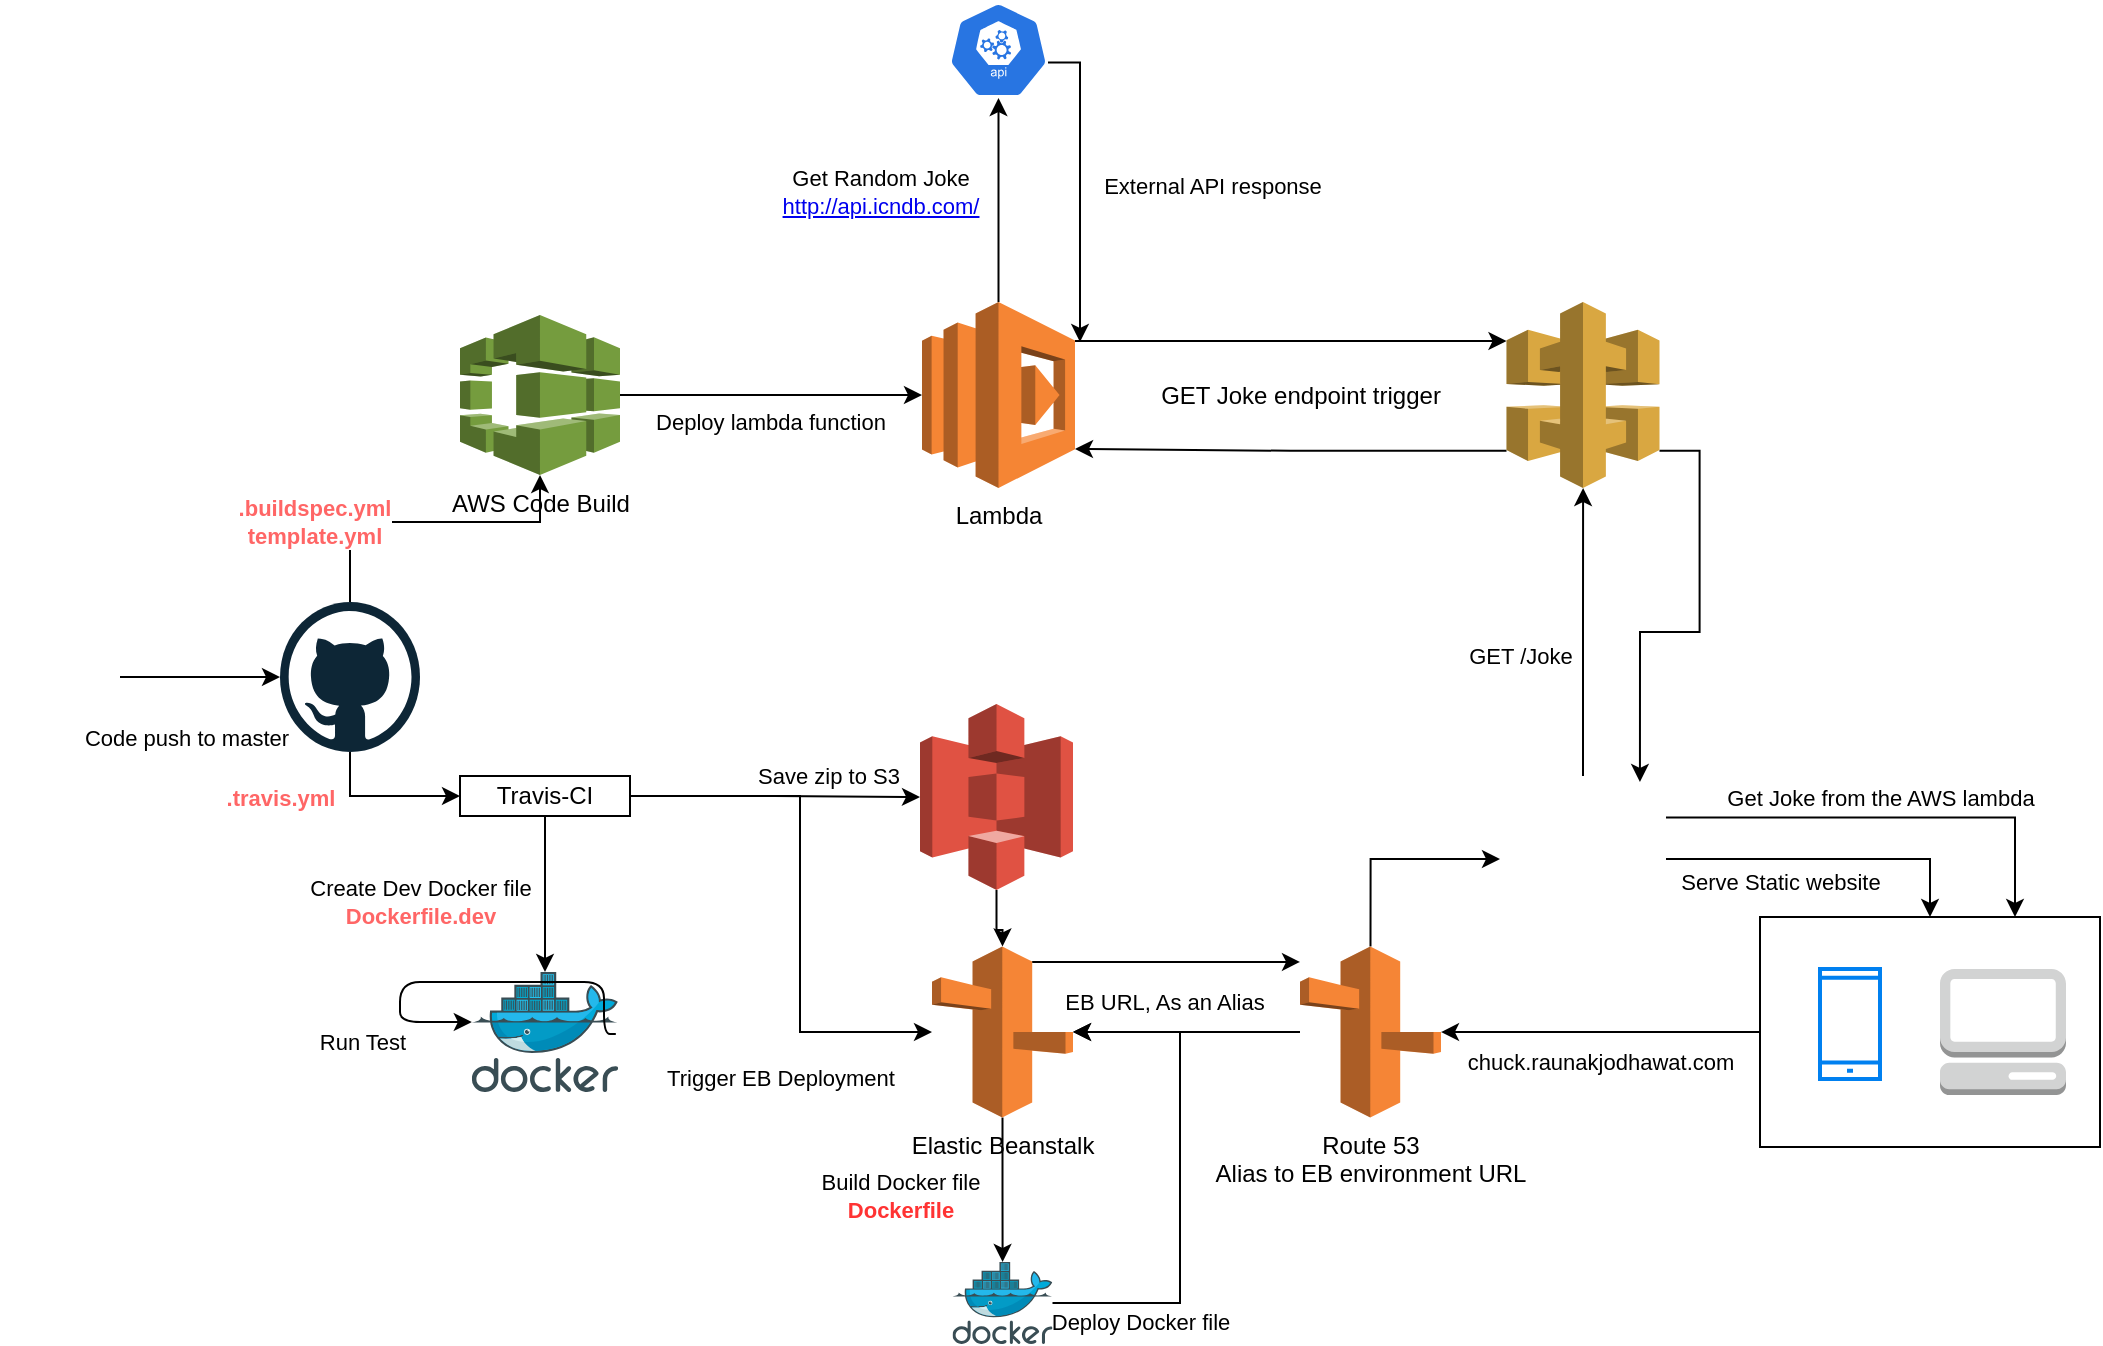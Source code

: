<mxfile version="12.9.11" type="device"><diagram id="y3Rf8YO18pgo-yMD5z3a" name="Page-2"><mxGraphModel dx="1186" dy="715" grid="1" gridSize="10" guides="1" tooltips="1" connect="1" arrows="1" fold="1" page="1" pageScale="1" pageWidth="827" pageHeight="1169" math="0" shadow="0"><root><mxCell id="YT-me1osaUNlHijxnlYZ-0"/><mxCell id="YT-me1osaUNlHijxnlYZ-1" parent="YT-me1osaUNlHijxnlYZ-0"/><mxCell id="YT-me1osaUNlHijxnlYZ-60" style="edgeStyle=orthogonalEdgeStyle;rounded=0;orthogonalLoop=1;jettySize=auto;html=1;" edge="1" parent="YT-me1osaUNlHijxnlYZ-1" source="YT-me1osaUNlHijxnlYZ-59" target="YT-me1osaUNlHijxnlYZ-53"><mxGeometry relative="1" as="geometry"/></mxCell><mxCell id="YT-me1osaUNlHijxnlYZ-62" value="chuck.raunakjodhawat.com" style="edgeLabel;html=1;align=center;verticalAlign=middle;resizable=0;points=[];" vertex="1" connectable="0" parent="YT-me1osaUNlHijxnlYZ-60"><mxGeometry x="-0.008" y="-1" relative="1" as="geometry"><mxPoint x="-1" y="16" as="offset"/></mxGeometry></mxCell><mxCell id="YT-me1osaUNlHijxnlYZ-59" value="" style="rounded=0;whiteSpace=wrap;html=1;" vertex="1" parent="YT-me1osaUNlHijxnlYZ-1"><mxGeometry x="880" y="497.5" width="170" height="115" as="geometry"/></mxCell><mxCell id="YT-me1osaUNlHijxnlYZ-36" style="edgeStyle=orthogonalEdgeStyle;rounded=0;orthogonalLoop=1;jettySize=auto;html=1;exitX=1;exitY=0.5;exitDx=0;exitDy=0;" edge="1" parent="YT-me1osaUNlHijxnlYZ-1" source="YT-me1osaUNlHijxnlYZ-5" target="YT-me1osaUNlHijxnlYZ-12"><mxGeometry relative="1" as="geometry"><Array as="points"><mxPoint x="400" y="437"/><mxPoint x="400" y="555"/></Array></mxGeometry></mxCell><mxCell id="YT-me1osaUNlHijxnlYZ-37" value="Trigger EB Deployment" style="edgeLabel;html=1;align=center;verticalAlign=middle;resizable=0;points=[];" vertex="1" connectable="0" parent="YT-me1osaUNlHijxnlYZ-36"><mxGeometry x="0.001" y="-35" relative="1" as="geometry"><mxPoint x="25" y="91" as="offset"/></mxGeometry></mxCell><mxCell id="YT-me1osaUNlHijxnlYZ-3" value="" style="aspect=fixed;html=1;points=[];align=center;image;fontSize=12;image=img/lib/mscae/Docker.svg;" vertex="1" parent="YT-me1osaUNlHijxnlYZ-1"><mxGeometry x="235.91" y="525" width="73.17" height="60" as="geometry"/></mxCell><mxCell id="YT-me1osaUNlHijxnlYZ-22" style="edgeStyle=orthogonalEdgeStyle;rounded=0;orthogonalLoop=1;jettySize=auto;html=1;" edge="1" parent="YT-me1osaUNlHijxnlYZ-1" source="YT-me1osaUNlHijxnlYZ-4" target="YT-me1osaUNlHijxnlYZ-5"><mxGeometry relative="1" as="geometry"><Array as="points"><mxPoint x="175" y="437"/></Array></mxGeometry></mxCell><mxCell id="YT-me1osaUNlHijxnlYZ-51" value="&lt;b&gt;&lt;font color=&quot;#ff6666&quot;&gt;.travis.yml&lt;/font&gt;&lt;/b&gt;" style="edgeLabel;html=1;align=center;verticalAlign=middle;resizable=0;points=[];" vertex="1" connectable="0" parent="YT-me1osaUNlHijxnlYZ-22"><mxGeometry x="-0.48" y="5" relative="1" as="geometry"><mxPoint x="-40" y="2.5" as="offset"/></mxGeometry></mxCell><mxCell id="YT-me1osaUNlHijxnlYZ-23" style="edgeStyle=orthogonalEdgeStyle;rounded=0;orthogonalLoop=1;jettySize=auto;html=1;" edge="1" parent="YT-me1osaUNlHijxnlYZ-1" source="YT-me1osaUNlHijxnlYZ-4" target="YT-me1osaUNlHijxnlYZ-9"><mxGeometry relative="1" as="geometry"><Array as="points"><mxPoint x="175" y="300"/></Array></mxGeometry></mxCell><mxCell id="YT-me1osaUNlHijxnlYZ-52" value="&lt;b&gt;&lt;font color=&quot;#ff6666&quot;&gt;.buildspec.yml&lt;br&gt;template.yml&lt;/font&gt;&lt;/b&gt;" style="edgeLabel;html=1;align=center;verticalAlign=middle;resizable=0;points=[];" vertex="1" connectable="0" parent="YT-me1osaUNlHijxnlYZ-23"><mxGeometry x="-0.158" y="-17" relative="1" as="geometry"><mxPoint x="-45" y="-17" as="offset"/></mxGeometry></mxCell><mxCell id="YT-me1osaUNlHijxnlYZ-4" value="" style="dashed=0;outlineConnect=0;html=1;align=center;labelPosition=center;verticalLabelPosition=bottom;verticalAlign=top;shape=mxgraph.weblogos.github" vertex="1" parent="YT-me1osaUNlHijxnlYZ-1"><mxGeometry x="140" y="340" width="70" height="75" as="geometry"/></mxCell><mxCell id="YT-me1osaUNlHijxnlYZ-31" style="edgeStyle=orthogonalEdgeStyle;rounded=0;orthogonalLoop=1;jettySize=auto;html=1;exitX=0.5;exitY=1;exitDx=0;exitDy=0;" edge="1" parent="YT-me1osaUNlHijxnlYZ-1" source="YT-me1osaUNlHijxnlYZ-5" target="YT-me1osaUNlHijxnlYZ-3"><mxGeometry relative="1" as="geometry"/></mxCell><mxCell id="YT-me1osaUNlHijxnlYZ-32" value="Create Dev Docker file&lt;br&gt;&lt;b&gt;&lt;font color=&quot;#ff6666&quot;&gt;Dockerfile.dev&lt;/font&gt;&lt;/b&gt;" style="edgeLabel;html=1;align=center;verticalAlign=middle;resizable=0;points=[];" vertex="1" connectable="0" parent="YT-me1osaUNlHijxnlYZ-31"><mxGeometry x="0.128" y="1" relative="1" as="geometry"><mxPoint x="-63.5" y="-1" as="offset"/></mxGeometry></mxCell><mxCell id="YT-me1osaUNlHijxnlYZ-39" style="edgeStyle=orthogonalEdgeStyle;rounded=0;orthogonalLoop=1;jettySize=auto;html=1;" edge="1" parent="YT-me1osaUNlHijxnlYZ-1" source="YT-me1osaUNlHijxnlYZ-5" target="YT-me1osaUNlHijxnlYZ-38"><mxGeometry relative="1" as="geometry"/></mxCell><mxCell id="YT-me1osaUNlHijxnlYZ-40" value="Save zip to S3" style="edgeLabel;html=1;align=center;verticalAlign=middle;resizable=0;points=[];" vertex="1" connectable="0" parent="YT-me1osaUNlHijxnlYZ-39"><mxGeometry x="0.45" y="2" relative="1" as="geometry"><mxPoint x="-6.5" y="-8.5" as="offset"/></mxGeometry></mxCell><mxCell id="YT-me1osaUNlHijxnlYZ-5" value="Travis-CI" style="rounded=0;whiteSpace=wrap;html=1;" vertex="1" parent="YT-me1osaUNlHijxnlYZ-1"><mxGeometry x="230" y="427" width="85" height="20" as="geometry"/></mxCell><mxCell id="YT-me1osaUNlHijxnlYZ-14" style="edgeStyle=orthogonalEdgeStyle;rounded=0;orthogonalLoop=1;jettySize=auto;html=1;" edge="1" parent="YT-me1osaUNlHijxnlYZ-1" source="YT-me1osaUNlHijxnlYZ-7" target="YT-me1osaUNlHijxnlYZ-4"><mxGeometry relative="1" as="geometry"/></mxCell><mxCell id="YT-me1osaUNlHijxnlYZ-15" value="Code push to master" style="edgeLabel;html=1;align=center;verticalAlign=middle;resizable=0;points=[];" vertex="1" connectable="0" parent="YT-me1osaUNlHijxnlYZ-14"><mxGeometry x="-0.429" y="-1" relative="1" as="geometry"><mxPoint x="10" y="29" as="offset"/></mxGeometry></mxCell><mxCell id="YT-me1osaUNlHijxnlYZ-7" value="" style="shape=image;html=1;verticalAlign=top;verticalLabelPosition=bottom;labelBackgroundColor=#ffffff;imageAspect=0;aspect=fixed;image=https://cdn2.iconfinder.com/data/icons/picol-vector/32/source_code-128.png" vertex="1" parent="YT-me1osaUNlHijxnlYZ-1"><mxGeometry y="347.5" width="60" height="60" as="geometry"/></mxCell><mxCell id="YT-me1osaUNlHijxnlYZ-70" style="edgeStyle=orthogonalEdgeStyle;rounded=0;orthogonalLoop=1;jettySize=auto;html=1;" edge="1" parent="YT-me1osaUNlHijxnlYZ-1" source="YT-me1osaUNlHijxnlYZ-9" target="YT-me1osaUNlHijxnlYZ-69"><mxGeometry relative="1" as="geometry"/></mxCell><mxCell id="YT-me1osaUNlHijxnlYZ-71" value="Deploy lambda function" style="edgeLabel;html=1;align=center;verticalAlign=middle;resizable=0;points=[];" vertex="1" connectable="0" parent="YT-me1osaUNlHijxnlYZ-70"><mxGeometry x="-0.007" y="-3" relative="1" as="geometry"><mxPoint y="10.5" as="offset"/></mxGeometry></mxCell><mxCell id="YT-me1osaUNlHijxnlYZ-9" value="AWS Code Build" style="outlineConnect=0;dashed=0;verticalLabelPosition=bottom;verticalAlign=top;align=center;html=1;shape=mxgraph.aws3.codebuild;fillColor=#759C3E;gradientColor=none;" vertex="1" parent="YT-me1osaUNlHijxnlYZ-1"><mxGeometry x="230" y="196.5" width="80" height="80" as="geometry"/></mxCell><mxCell id="YT-me1osaUNlHijxnlYZ-46" style="edgeStyle=orthogonalEdgeStyle;rounded=0;orthogonalLoop=1;jettySize=auto;html=1;" edge="1" parent="YT-me1osaUNlHijxnlYZ-1" source="YT-me1osaUNlHijxnlYZ-12" target="YT-me1osaUNlHijxnlYZ-41"><mxGeometry relative="1" as="geometry"/></mxCell><mxCell id="YT-me1osaUNlHijxnlYZ-47" value="Build Docker file&lt;br&gt;&lt;font color=&quot;#ff3333&quot;&gt;&lt;b&gt;Dockerfile&lt;/b&gt;&lt;/font&gt;" style="edgeLabel;html=1;align=center;verticalAlign=middle;resizable=0;points=[];" vertex="1" connectable="0" parent="YT-me1osaUNlHijxnlYZ-46"><mxGeometry x="0.086" y="4" relative="1" as="geometry"><mxPoint x="-55.3" as="offset"/></mxGeometry></mxCell><mxCell id="YT-me1osaUNlHijxnlYZ-63" style="edgeStyle=orthogonalEdgeStyle;rounded=0;orthogonalLoop=1;jettySize=auto;html=1;exitX=0.71;exitY=0.09;exitDx=0;exitDy=0;exitPerimeter=0;" edge="1" parent="YT-me1osaUNlHijxnlYZ-1" source="YT-me1osaUNlHijxnlYZ-12" target="YT-me1osaUNlHijxnlYZ-53"><mxGeometry relative="1" as="geometry"><Array as="points"><mxPoint x="680" y="520"/><mxPoint x="680" y="520"/></Array></mxGeometry></mxCell><mxCell id="YT-me1osaUNlHijxnlYZ-64" value="EB URL, As an Alias" style="edgeLabel;html=1;align=center;verticalAlign=middle;resizable=0;points=[];" vertex="1" connectable="0" parent="YT-me1osaUNlHijxnlYZ-63"><mxGeometry x="-0.015" y="-1" relative="1" as="geometry"><mxPoint y="19.06" as="offset"/></mxGeometry></mxCell><mxCell id="YT-me1osaUNlHijxnlYZ-12" value="Elastic Beanstalk&lt;br&gt;" style="outlineConnect=0;dashed=0;verticalLabelPosition=bottom;verticalAlign=top;align=center;html=1;shape=mxgraph.aws3.route_53;fillColor=#F58536;gradientColor=none;" vertex="1" parent="YT-me1osaUNlHijxnlYZ-1"><mxGeometry x="466" y="512.25" width="70.5" height="85.5" as="geometry"/></mxCell><mxCell id="YT-me1osaUNlHijxnlYZ-67" style="edgeStyle=orthogonalEdgeStyle;rounded=0;orthogonalLoop=1;jettySize=auto;html=1;entryX=0.5;entryY=0;entryDx=0;entryDy=0;" edge="1" parent="YT-me1osaUNlHijxnlYZ-1" source="YT-me1osaUNlHijxnlYZ-13" target="YT-me1osaUNlHijxnlYZ-59"><mxGeometry relative="1" as="geometry"/></mxCell><mxCell id="YT-me1osaUNlHijxnlYZ-68" value="Serve Static website" style="edgeLabel;html=1;align=center;verticalAlign=middle;resizable=0;points=[];" vertex="1" connectable="0" parent="YT-me1osaUNlHijxnlYZ-67"><mxGeometry x="-0.627" y="2" relative="1" as="geometry"><mxPoint x="27" y="13.5" as="offset"/></mxGeometry></mxCell><mxCell id="YT-me1osaUNlHijxnlYZ-73" style="edgeStyle=orthogonalEdgeStyle;rounded=0;orthogonalLoop=1;jettySize=auto;html=1;" edge="1" parent="YT-me1osaUNlHijxnlYZ-1" source="YT-me1osaUNlHijxnlYZ-13" target="YT-me1osaUNlHijxnlYZ-72"><mxGeometry relative="1" as="geometry"/></mxCell><mxCell id="YT-me1osaUNlHijxnlYZ-74" value="GET /Joke" style="edgeLabel;html=1;align=center;verticalAlign=middle;resizable=0;points=[];" vertex="1" connectable="0" parent="YT-me1osaUNlHijxnlYZ-73"><mxGeometry x="-0.167" y="1" relative="1" as="geometry"><mxPoint x="-30.5" as="offset"/></mxGeometry></mxCell><mxCell id="YT-me1osaUNlHijxnlYZ-84" style="edgeStyle=orthogonalEdgeStyle;rounded=0;orthogonalLoop=1;jettySize=auto;html=1;exitX=1;exitY=0.25;exitDx=0;exitDy=0;entryX=0.75;entryY=0;entryDx=0;entryDy=0;" edge="1" parent="YT-me1osaUNlHijxnlYZ-1" source="YT-me1osaUNlHijxnlYZ-13" target="YT-me1osaUNlHijxnlYZ-59"><mxGeometry relative="1" as="geometry"/></mxCell><mxCell id="YT-me1osaUNlHijxnlYZ-85" value="Get Joke from the AWS lambda" style="edgeLabel;html=1;align=center;verticalAlign=middle;resizable=0;points=[];" vertex="1" connectable="0" parent="YT-me1osaUNlHijxnlYZ-84"><mxGeometry x="0.097" y="1" relative="1" as="geometry"><mxPoint x="-16" y="-9.29" as="offset"/></mxGeometry></mxCell><mxCell id="YT-me1osaUNlHijxnlYZ-13" value="" style="shape=image;html=1;verticalAlign=top;verticalLabelPosition=bottom;labelBackgroundColor=#ffffff;imageAspect=0;aspect=fixed;image=https://cdn4.iconfinder.com/data/icons/logos-3/600/React.js_logo-128.png" vertex="1" parent="YT-me1osaUNlHijxnlYZ-1"><mxGeometry x="750" y="427" width="83" height="83" as="geometry"/></mxCell><mxCell id="YT-me1osaUNlHijxnlYZ-29" value="" style="edgeStyle=segmentEdgeStyle;endArrow=classic;html=1;exitX=0.984;exitY=0.517;exitDx=0;exitDy=0;exitPerimeter=0;" edge="1" parent="YT-me1osaUNlHijxnlYZ-1" source="YT-me1osaUNlHijxnlYZ-3" target="YT-me1osaUNlHijxnlYZ-3"><mxGeometry width="50" height="50" relative="1" as="geometry"><mxPoint x="390" y="400" as="sourcePoint"/><mxPoint x="360" y="630" as="targetPoint"/><Array as="points"><mxPoint x="302" y="530"/><mxPoint x="200" y="530"/><mxPoint x="200" y="550"/></Array></mxGeometry></mxCell><mxCell id="YT-me1osaUNlHijxnlYZ-30" value="Run Test" style="edgeLabel;html=1;align=center;verticalAlign=middle;resizable=0;points=[];" vertex="1" connectable="0" parent="YT-me1osaUNlHijxnlYZ-29"><mxGeometry x="0.166" y="-1" relative="1" as="geometry"><mxPoint x="-43.02" y="31" as="offset"/></mxGeometry></mxCell><mxCell id="YT-me1osaUNlHijxnlYZ-48" style="edgeStyle=orthogonalEdgeStyle;rounded=0;orthogonalLoop=1;jettySize=auto;html=1;" edge="1" parent="YT-me1osaUNlHijxnlYZ-1" source="YT-me1osaUNlHijxnlYZ-38" target="YT-me1osaUNlHijxnlYZ-12"><mxGeometry relative="1" as="geometry"/></mxCell><mxCell id="YT-me1osaUNlHijxnlYZ-38" value="" style="outlineConnect=0;dashed=0;verticalLabelPosition=bottom;verticalAlign=top;align=center;html=1;shape=mxgraph.aws3.s3;fillColor=#E05243;gradientColor=none;" vertex="1" parent="YT-me1osaUNlHijxnlYZ-1"><mxGeometry x="460" y="391" width="76.5" height="93" as="geometry"/></mxCell><mxCell id="YT-me1osaUNlHijxnlYZ-49" style="edgeStyle=orthogonalEdgeStyle;rounded=0;orthogonalLoop=1;jettySize=auto;html=1;entryX=1;entryY=0.5;entryDx=0;entryDy=0;entryPerimeter=0;" edge="1" parent="YT-me1osaUNlHijxnlYZ-1" source="YT-me1osaUNlHijxnlYZ-41" target="YT-me1osaUNlHijxnlYZ-12"><mxGeometry relative="1" as="geometry"><mxPoint x="610" y="550" as="targetPoint"/><Array as="points"><mxPoint x="590" y="691"/><mxPoint x="590" y="555"/></Array></mxGeometry></mxCell><mxCell id="YT-me1osaUNlHijxnlYZ-50" value="Deploy Docker file" style="edgeLabel;html=1;align=center;verticalAlign=middle;resizable=0;points=[];" vertex="1" connectable="0" parent="YT-me1osaUNlHijxnlYZ-49"><mxGeometry x="-0.543" y="-1" relative="1" as="geometry"><mxPoint x="-14.25" y="8.5" as="offset"/></mxGeometry></mxCell><mxCell id="YT-me1osaUNlHijxnlYZ-41" value="" style="aspect=fixed;html=1;points=[];align=center;image;fontSize=12;image=img/lib/mscae/Docker.svg;" vertex="1" parent="YT-me1osaUNlHijxnlYZ-1"><mxGeometry x="476.25" y="670" width="50" height="41" as="geometry"/></mxCell><mxCell id="YT-me1osaUNlHijxnlYZ-54" style="edgeStyle=orthogonalEdgeStyle;rounded=0;orthogonalLoop=1;jettySize=auto;html=1;" edge="1" parent="YT-me1osaUNlHijxnlYZ-1" source="YT-me1osaUNlHijxnlYZ-53" target="YT-me1osaUNlHijxnlYZ-12"><mxGeometry relative="1" as="geometry"/></mxCell><mxCell id="YT-me1osaUNlHijxnlYZ-66" style="edgeStyle=orthogonalEdgeStyle;rounded=0;orthogonalLoop=1;jettySize=auto;html=1;exitX=0.5;exitY=0;exitDx=0;exitDy=0;exitPerimeter=0;entryX=0;entryY=0.5;entryDx=0;entryDy=0;" edge="1" parent="YT-me1osaUNlHijxnlYZ-1" source="YT-me1osaUNlHijxnlYZ-53" target="YT-me1osaUNlHijxnlYZ-13"><mxGeometry relative="1" as="geometry"/></mxCell><mxCell id="YT-me1osaUNlHijxnlYZ-53" value="Route 53&lt;br&gt;Alias to EB environment URL" style="outlineConnect=0;dashed=0;verticalLabelPosition=bottom;verticalAlign=top;align=center;html=1;shape=mxgraph.aws3.route_53;fillColor=#F58536;gradientColor=none;" vertex="1" parent="YT-me1osaUNlHijxnlYZ-1"><mxGeometry x="650" y="512.25" width="70.5" height="85.5" as="geometry"/></mxCell><mxCell id="YT-me1osaUNlHijxnlYZ-57" value="" style="html=1;verticalLabelPosition=bottom;align=center;labelBackgroundColor=#ffffff;verticalAlign=top;strokeWidth=2;strokeColor=#0080F0;shadow=0;dashed=0;shape=mxgraph.ios7.icons.smartphone;" vertex="1" parent="YT-me1osaUNlHijxnlYZ-1"><mxGeometry x="910" y="523.5" width="30" height="55" as="geometry"/></mxCell><mxCell id="YT-me1osaUNlHijxnlYZ-58" value="" style="outlineConnect=0;dashed=0;verticalLabelPosition=bottom;verticalAlign=top;align=center;html=1;shape=mxgraph.aws3.management_console;fillColor=#D2D3D3;gradientColor=none;" vertex="1" parent="YT-me1osaUNlHijxnlYZ-1"><mxGeometry x="970" y="523.5" width="63" height="63" as="geometry"/></mxCell><mxCell id="YT-me1osaUNlHijxnlYZ-75" style="edgeStyle=orthogonalEdgeStyle;rounded=0;orthogonalLoop=1;jettySize=auto;html=1;exitX=1;exitY=0.21;exitDx=0;exitDy=0;exitPerimeter=0;entryX=0;entryY=0.21;entryDx=0;entryDy=0;entryPerimeter=0;" edge="1" parent="YT-me1osaUNlHijxnlYZ-1" source="YT-me1osaUNlHijxnlYZ-69" target="YT-me1osaUNlHijxnlYZ-72"><mxGeometry relative="1" as="geometry"/></mxCell><mxCell id="YT-me1osaUNlHijxnlYZ-79" style="edgeStyle=orthogonalEdgeStyle;rounded=0;orthogonalLoop=1;jettySize=auto;html=1;entryX=0.5;entryY=1;entryDx=0;entryDy=0;entryPerimeter=0;" edge="1" parent="YT-me1osaUNlHijxnlYZ-1" source="YT-me1osaUNlHijxnlYZ-69" target="YT-me1osaUNlHijxnlYZ-78"><mxGeometry relative="1" as="geometry"/></mxCell><mxCell id="YT-me1osaUNlHijxnlYZ-80" value="Get Random Joke&lt;br&gt;&lt;a href=&quot;http://api.icndb.com/&quot;&gt;http://api.icndb.com/&lt;/a&gt;" style="edgeLabel;html=1;align=center;verticalAlign=middle;resizable=0;points=[];" vertex="1" connectable="0" parent="YT-me1osaUNlHijxnlYZ-79"><mxGeometry x="0.078" y="-2" relative="1" as="geometry"><mxPoint x="-61.3" as="offset"/></mxGeometry></mxCell><mxCell id="YT-me1osaUNlHijxnlYZ-69" value="Lambda" style="outlineConnect=0;dashed=0;verticalLabelPosition=bottom;verticalAlign=top;align=center;html=1;shape=mxgraph.aws3.lambda;fillColor=#F58534;gradientColor=none;" vertex="1" parent="YT-me1osaUNlHijxnlYZ-1"><mxGeometry x="461" y="190" width="76.5" height="93" as="geometry"/></mxCell><mxCell id="YT-me1osaUNlHijxnlYZ-76" style="edgeStyle=orthogonalEdgeStyle;rounded=0;orthogonalLoop=1;jettySize=auto;html=1;exitX=0;exitY=0.8;exitDx=0;exitDy=0;exitPerimeter=0;entryX=1;entryY=0.79;entryDx=0;entryDy=0;entryPerimeter=0;" edge="1" parent="YT-me1osaUNlHijxnlYZ-1" source="YT-me1osaUNlHijxnlYZ-72" target="YT-me1osaUNlHijxnlYZ-69"><mxGeometry relative="1" as="geometry"/></mxCell><mxCell id="YT-me1osaUNlHijxnlYZ-83" style="edgeStyle=orthogonalEdgeStyle;rounded=0;orthogonalLoop=1;jettySize=auto;html=1;exitX=1;exitY=0.8;exitDx=0;exitDy=0;exitPerimeter=0;entryX=0.843;entryY=0.036;entryDx=0;entryDy=0;entryPerimeter=0;" edge="1" parent="YT-me1osaUNlHijxnlYZ-1" source="YT-me1osaUNlHijxnlYZ-72" target="YT-me1osaUNlHijxnlYZ-13"><mxGeometry relative="1" as="geometry"/></mxCell><mxCell id="YT-me1osaUNlHijxnlYZ-72" value="" style="outlineConnect=0;dashed=0;verticalLabelPosition=bottom;verticalAlign=top;align=center;html=1;shape=mxgraph.aws3.api_gateway;fillColor=#D9A741;gradientColor=none;" vertex="1" parent="YT-me1osaUNlHijxnlYZ-1"><mxGeometry x="753.25" y="190" width="76.5" height="93" as="geometry"/></mxCell><mxCell id="YT-me1osaUNlHijxnlYZ-77" value="GET Joke endpoint trigger" style="text;html=1;align=center;verticalAlign=middle;resizable=0;points=[];autosize=1;" vertex="1" parent="YT-me1osaUNlHijxnlYZ-1"><mxGeometry x="570" y="226.5" width="160" height="20" as="geometry"/></mxCell><mxCell id="YT-me1osaUNlHijxnlYZ-81" style="edgeStyle=orthogonalEdgeStyle;rounded=0;orthogonalLoop=1;jettySize=auto;html=1;exitX=0.995;exitY=0.63;exitDx=0;exitDy=0;exitPerimeter=0;" edge="1" parent="YT-me1osaUNlHijxnlYZ-1" source="YT-me1osaUNlHijxnlYZ-78"><mxGeometry relative="1" as="geometry"><mxPoint x="540" y="210" as="targetPoint"/><Array as="points"><mxPoint x="540" y="70"/></Array></mxGeometry></mxCell><mxCell id="YT-me1osaUNlHijxnlYZ-82" value="External API response" style="edgeLabel;html=1;align=center;verticalAlign=middle;resizable=0;points=[];" vertex="1" connectable="0" parent="YT-me1osaUNlHijxnlYZ-81"><mxGeometry x="-0.354" y="3" relative="1" as="geometry"><mxPoint x="62.7" y="27.1" as="offset"/></mxGeometry></mxCell><mxCell id="YT-me1osaUNlHijxnlYZ-78" value="" style="html=1;dashed=0;whitespace=wrap;fillColor=#2875E2;strokeColor=#ffffff;points=[[0.005,0.63,0],[0.1,0.2,0],[0.9,0.2,0],[0.5,0,0],[0.995,0.63,0],[0.72,0.99,0],[0.5,1,0],[0.28,0.99,0]];shape=mxgraph.kubernetes.icon;prIcon=api" vertex="1" parent="YT-me1osaUNlHijxnlYZ-1"><mxGeometry x="474.25" y="40" width="50" height="48" as="geometry"/></mxCell></root></mxGraphModel></diagram></mxfile>